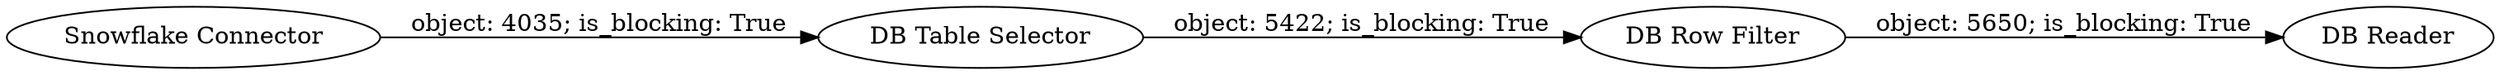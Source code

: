 digraph {
	"7368124433564276321_4" [label="DB Row Filter"]
	"7368124433564276321_2" [label="DB Table Selector"]
	"7368124433564276321_1" [label="Snowflake Connector"]
	"7368124433564276321_3" [label="DB Reader"]
	"7368124433564276321_2" -> "7368124433564276321_4" [label="object: 5422; is_blocking: True"]
	"7368124433564276321_4" -> "7368124433564276321_3" [label="object: 5650; is_blocking: True"]
	"7368124433564276321_1" -> "7368124433564276321_2" [label="object: 4035; is_blocking: True"]
	rankdir=LR
}
